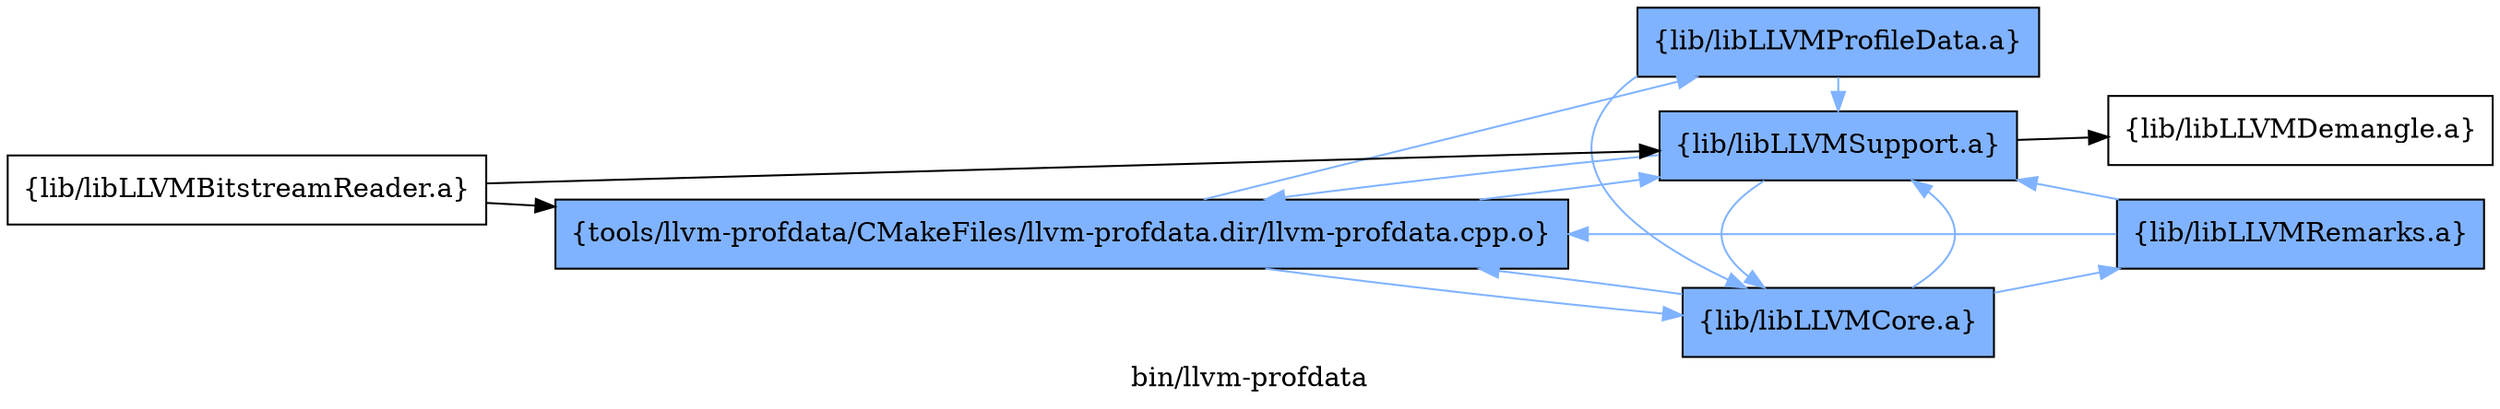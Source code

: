 digraph "bin/llvm-profdata" {
	label="bin/llvm-profdata";
	rankdir=LR;
	{ rank=same; Node0x56430c6c24b8;  }
	{ rank=same; Node0x56430c6c2af8; Node0x56430c6c34f8; Node0x56430c6c25f8;  }

	Node0x56430c6c24b8 [shape=record,shape=box,group=1,style=filled,fillcolor="0.600000 0.5 1",label="{tools/llvm-profdata/CMakeFiles/llvm-profdata.dir/llvm-profdata.cpp.o}"];
	Node0x56430c6c24b8 -> Node0x56430c6c2af8[color="0.600000 0.5 1"];
	Node0x56430c6c24b8 -> Node0x56430c6c34f8[color="0.600000 0.5 1"];
	Node0x56430c6c24b8 -> Node0x56430c6c25f8[color="0.600000 0.5 1"];
	Node0x56430c6c2af8 [shape=record,shape=box,group=1,style=filled,fillcolor="0.600000 0.5 1",label="{lib/libLLVMCore.a}"];
	Node0x56430c6c2af8 -> Node0x56430c6c34f8[color="0.600000 0.5 1"];
	Node0x56430c6c2af8 -> Node0x56430c6c24b8[color="0.600000 0.5 1"];
	Node0x56430c6c2af8 -> Node0x56430c6c0e38[color="0.600000 0.5 1"];
	Node0x56430c6c34f8 [shape=record,shape=box,group=1,style=filled,fillcolor="0.600000 0.5 1",label="{lib/libLLVMSupport.a}"];
	Node0x56430c6c34f8 -> Node0x56430c6c2af8[color="0.600000 0.5 1"];
	Node0x56430c6c34f8 -> Node0x56430c6c50c8;
	Node0x56430c6c34f8 -> Node0x56430c6c24b8[color="0.600000 0.5 1"];
	Node0x56430c6c25f8 [shape=record,shape=box,group=1,style=filled,fillcolor="0.600000 0.5 1",label="{lib/libLLVMProfileData.a}"];
	Node0x56430c6c25f8 -> Node0x56430c6c2af8[color="0.600000 0.5 1"];
	Node0x56430c6c25f8 -> Node0x56430c6c34f8[color="0.600000 0.5 1"];
	Node0x56430c6c0e38 [shape=record,shape=box,group=1,style=filled,fillcolor="0.600000 0.5 1",label="{lib/libLLVMRemarks.a}"];
	Node0x56430c6c0e38 -> Node0x56430c6c34f8[color="0.600000 0.5 1"];
	Node0x56430c6c0e38 -> Node0x56430c6c24b8[color="0.600000 0.5 1"];
	Node0x56430c6c50c8 [shape=record,shape=box,group=0,label="{lib/libLLVMDemangle.a}"];
	Node0x56430c6c1d38 [shape=record,shape=box,group=0,label="{lib/libLLVMBitstreamReader.a}"];
	Node0x56430c6c1d38 -> Node0x56430c6c24b8;
	Node0x56430c6c1d38 -> Node0x56430c6c34f8;
}
